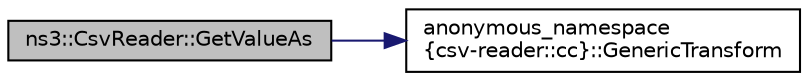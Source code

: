digraph "ns3::CsvReader::GetValueAs"
{
 // LATEX_PDF_SIZE
  edge [fontname="Helvetica",fontsize="10",labelfontname="Helvetica",labelfontsize="10"];
  node [fontname="Helvetica",fontsize="10",shape=record];
  rankdir="LR";
  Node1 [label="ns3::CsvReader::GetValueAs",height=0.2,width=0.4,color="black", fillcolor="grey75", style="filled", fontcolor="black",tooltip="Attempt to convert from the string data stored at the specified column index into the specified type."];
  Node1 -> Node2 [color="midnightblue",fontsize="10",style="solid",fontname="Helvetica"];
  Node2 [label="anonymous_namespace\l\{csv-reader::cc\}::GenericTransform",height=0.2,width=0.4,color="black", fillcolor="white", style="filled",URL="$namespaceanonymous__namespace_02csv-reader_8cc_03.html#a314b39693d2fd57ddec27b9ee0e4d39e",tooltip="Convert a string into another type."];
}
